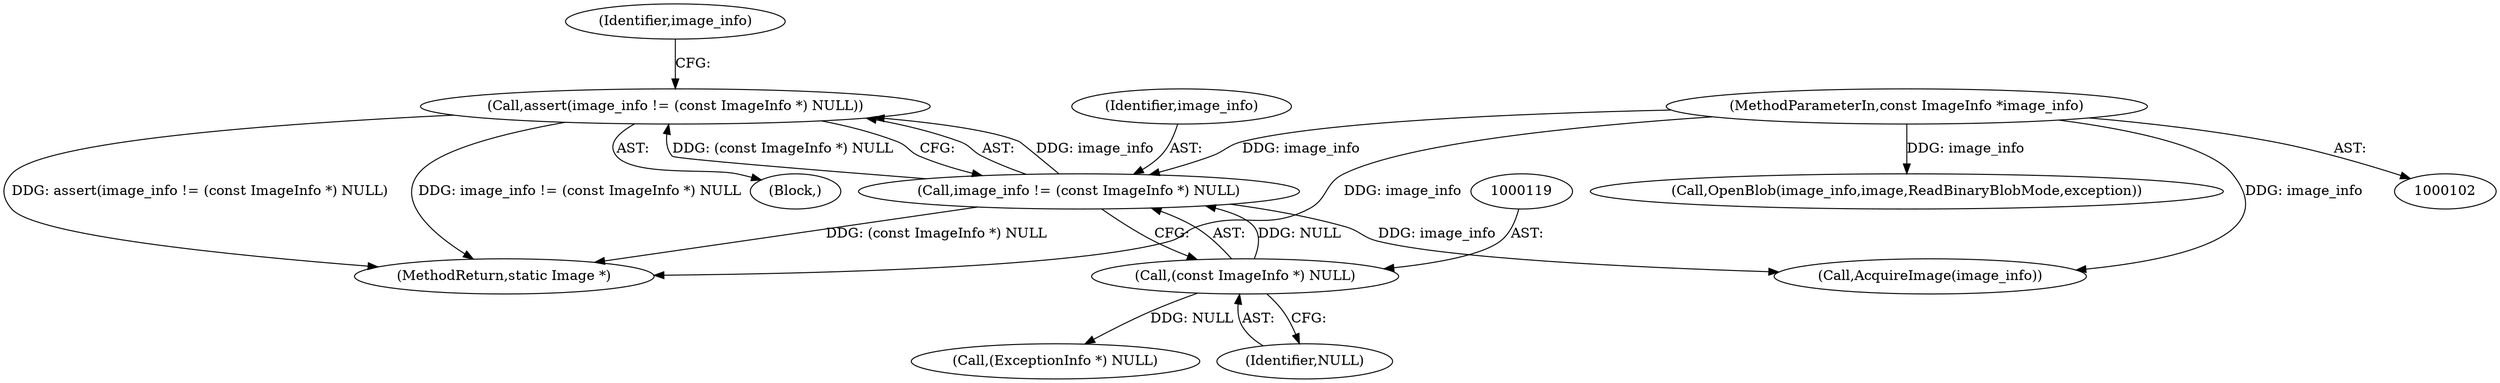 digraph "0_ImageMagick_f6e9d0d9955e85bdd7540b251cd50d598dacc5e6_24@API" {
"1000115" [label="(Call,assert(image_info != (const ImageInfo *) NULL))"];
"1000116" [label="(Call,image_info != (const ImageInfo *) NULL)"];
"1000103" [label="(MethodParameterIn,const ImageInfo *image_info)"];
"1000118" [label="(Call,(const ImageInfo *) NULL)"];
"1000118" [label="(Call,(const ImageInfo *) NULL)"];
"1000156" [label="(Call,AcquireImage(image_info))"];
"1000115" [label="(Call,assert(image_info != (const ImageInfo *) NULL))"];
"1000384" [label="(MethodReturn,static Image *)"];
"1000160" [label="(Call,OpenBlob(image_info,image,ReadBinaryBlobMode,exception))"];
"1000103" [label="(MethodParameterIn,const ImageInfo *image_info)"];
"1000116" [label="(Call,image_info != (const ImageInfo *) NULL)"];
"1000145" [label="(Call,(ExceptionInfo *) NULL)"];
"1000124" [label="(Identifier,image_info)"];
"1000105" [label="(Block,)"];
"1000117" [label="(Identifier,image_info)"];
"1000120" [label="(Identifier,NULL)"];
"1000115" -> "1000105"  [label="AST: "];
"1000115" -> "1000116"  [label="CFG: "];
"1000116" -> "1000115"  [label="AST: "];
"1000124" -> "1000115"  [label="CFG: "];
"1000115" -> "1000384"  [label="DDG: assert(image_info != (const ImageInfo *) NULL)"];
"1000115" -> "1000384"  [label="DDG: image_info != (const ImageInfo *) NULL"];
"1000116" -> "1000115"  [label="DDG: image_info"];
"1000116" -> "1000115"  [label="DDG: (const ImageInfo *) NULL"];
"1000116" -> "1000118"  [label="CFG: "];
"1000117" -> "1000116"  [label="AST: "];
"1000118" -> "1000116"  [label="AST: "];
"1000116" -> "1000384"  [label="DDG: (const ImageInfo *) NULL"];
"1000103" -> "1000116"  [label="DDG: image_info"];
"1000118" -> "1000116"  [label="DDG: NULL"];
"1000116" -> "1000156"  [label="DDG: image_info"];
"1000103" -> "1000102"  [label="AST: "];
"1000103" -> "1000384"  [label="DDG: image_info"];
"1000103" -> "1000156"  [label="DDG: image_info"];
"1000103" -> "1000160"  [label="DDG: image_info"];
"1000118" -> "1000120"  [label="CFG: "];
"1000119" -> "1000118"  [label="AST: "];
"1000120" -> "1000118"  [label="AST: "];
"1000118" -> "1000145"  [label="DDG: NULL"];
}
